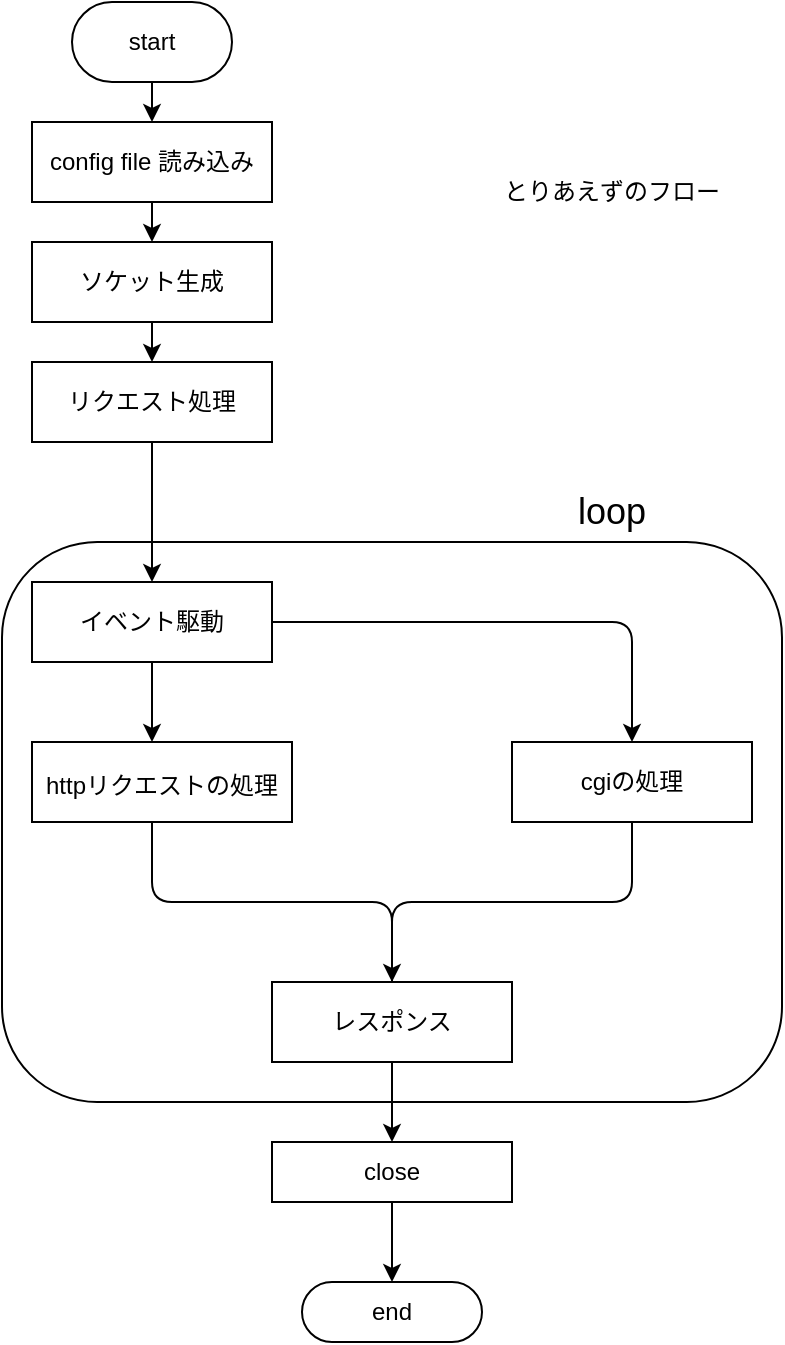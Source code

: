 <mxfile>
    <diagram id="nmI8wuwU8ikhZ6xzagHN" name="ページ1">
        <mxGraphModel dx="1262" dy="693" grid="1" gridSize="10" guides="1" tooltips="1" connect="1" arrows="1" fold="1" page="1" pageScale="1" pageWidth="850" pageHeight="1100" math="0" shadow="0">
            <root>
                <mxCell id="0"/>
                <mxCell id="1" parent="0"/>
                <mxCell id="10" value="" style="rounded=1;whiteSpace=wrap;html=1;arcSize=17;align=left;" parent="1" vertex="1">
                    <mxGeometry x="5" y="580" width="390" height="280" as="geometry"/>
                </mxCell>
                <mxCell id="4" value="" style="edgeStyle=none;html=1;" parent="1" target="3" edge="1">
                    <mxGeometry relative="1" as="geometry">
                        <mxPoint x="80" y="350" as="sourcePoint"/>
                    </mxGeometry>
                </mxCell>
                <mxCell id="3" value="config file 読み込み" style="rounded=0;whiteSpace=wrap;html=1;" parent="1" vertex="1">
                    <mxGeometry x="20" y="370" width="120" height="40" as="geometry"/>
                </mxCell>
                <mxCell id="5" value="start" style="rounded=1;whiteSpace=wrap;html=1;arcSize=50;" parent="1" vertex="1">
                    <mxGeometry x="40" y="310" width="80" height="40" as="geometry"/>
                </mxCell>
                <mxCell id="6" value="" style="endArrow=classic;html=1;exitX=0.5;exitY=1;exitDx=0;exitDy=0;entryX=0.5;entryY=0;entryDx=0;entryDy=0;" parent="1" source="3" target="7" edge="1">
                    <mxGeometry width="50" height="50" relative="1" as="geometry">
                        <mxPoint x="80" y="470" as="sourcePoint"/>
                        <mxPoint x="80" y="440" as="targetPoint"/>
                    </mxGeometry>
                </mxCell>
                <mxCell id="7" value="ソケット生成" style="rounded=0;whiteSpace=wrap;html=1;" parent="1" vertex="1">
                    <mxGeometry x="20" y="430" width="120" height="40" as="geometry"/>
                </mxCell>
                <mxCell id="8" value="" style="endArrow=classic;html=1;exitX=0.5;exitY=1;exitDx=0;exitDy=0;" parent="1" source="7" edge="1">
                    <mxGeometry width="50" height="50" relative="1" as="geometry">
                        <mxPoint x="170" y="630" as="sourcePoint"/>
                        <mxPoint x="80" y="490" as="targetPoint"/>
                    </mxGeometry>
                </mxCell>
                <mxCell id="9" value="リクエスト処理" style="rounded=0;whiteSpace=wrap;html=1;" parent="1" vertex="1">
                    <mxGeometry x="20" y="490" width="120" height="40" as="geometry"/>
                </mxCell>
                <mxCell id="11" value="&lt;font style=&quot;font-size: 18px;&quot;&gt;loop&lt;/font&gt;" style="text;html=1;strokeColor=none;fillColor=none;align=center;verticalAlign=middle;whiteSpace=wrap;rounded=0;" parent="1" vertex="1">
                    <mxGeometry x="275" y="550" width="70" height="30" as="geometry"/>
                </mxCell>
                <mxCell id="15" value="" style="edgeStyle=none;html=1;" parent="1" edge="1">
                    <mxGeometry relative="1" as="geometry">
                        <mxPoint x="80" y="530" as="sourcePoint"/>
                        <mxPoint x="80" y="600" as="targetPoint"/>
                    </mxGeometry>
                </mxCell>
                <mxCell id="16" value="イベント駆動" style="rounded=0;whiteSpace=wrap;html=1;" parent="1" vertex="1">
                    <mxGeometry x="20" y="600" width="120" height="40" as="geometry"/>
                </mxCell>
                <mxCell id="19" value="" style="endArrow=classic;html=1;fontSize=18;exitX=0.5;exitY=1;exitDx=0;exitDy=0;" parent="1" source="16" edge="1">
                    <mxGeometry width="50" height="50" relative="1" as="geometry">
                        <mxPoint x="220" y="510" as="sourcePoint"/>
                        <mxPoint x="80" y="680" as="targetPoint"/>
                    </mxGeometry>
                </mxCell>
                <mxCell id="20" value="&lt;font style=&quot;font-size: 12px;&quot;&gt;httpリクエストの処理&lt;/font&gt;" style="rounded=0;whiteSpace=wrap;html=1;fontSize=18;" parent="1" vertex="1">
                    <mxGeometry x="20" y="680" width="130" height="40" as="geometry"/>
                </mxCell>
                <mxCell id="21" value="" style="endArrow=classic;html=1;fontSize=12;exitX=1;exitY=0.5;exitDx=0;exitDy=0;" parent="1" source="16" target="22" edge="1">
                    <mxGeometry width="50" height="50" relative="1" as="geometry">
                        <mxPoint x="170" y="620" as="sourcePoint"/>
                        <mxPoint x="320" y="670" as="targetPoint"/>
                        <Array as="points">
                            <mxPoint x="320" y="620"/>
                        </Array>
                    </mxGeometry>
                </mxCell>
                <mxCell id="22" value="cgiの処理" style="rounded=0;whiteSpace=wrap;html=1;fontSize=12;" parent="1" vertex="1">
                    <mxGeometry x="260" y="680" width="120" height="40" as="geometry"/>
                </mxCell>
                <mxCell id="24" value="" style="endArrow=classic;html=1;fontSize=12;" parent="1" edge="1">
                    <mxGeometry width="50" height="50" relative="1" as="geometry">
                        <mxPoint x="80" y="720" as="sourcePoint"/>
                        <mxPoint x="200" y="800" as="targetPoint"/>
                        <Array as="points">
                            <mxPoint x="80" y="760"/>
                            <mxPoint x="200" y="760"/>
                        </Array>
                    </mxGeometry>
                </mxCell>
                <mxCell id="25" value="レスポンス" style="rounded=0;whiteSpace=wrap;html=1;fontSize=12;" parent="1" vertex="1">
                    <mxGeometry x="140" y="800" width="120" height="40" as="geometry"/>
                </mxCell>
                <mxCell id="26" value="" style="endArrow=none;html=1;fontSize=12;entryX=0.5;entryY=1;entryDx=0;entryDy=0;" parent="1" target="22" edge="1">
                    <mxGeometry width="50" height="50" relative="1" as="geometry">
                        <mxPoint x="200" y="800" as="sourcePoint"/>
                        <mxPoint x="560" y="710" as="targetPoint"/>
                        <Array as="points">
                            <mxPoint x="200" y="760"/>
                            <mxPoint x="320" y="760"/>
                        </Array>
                    </mxGeometry>
                </mxCell>
                <mxCell id="27" value="" style="endArrow=classic;html=1;fontSize=12;exitX=0.5;exitY=0.929;exitDx=0;exitDy=0;exitPerimeter=0;" parent="1" source="10" target="28" edge="1">
                    <mxGeometry width="50" height="50" relative="1" as="geometry">
                        <mxPoint x="510" y="760" as="sourcePoint"/>
                        <mxPoint x="200" y="900" as="targetPoint"/>
                    </mxGeometry>
                </mxCell>
                <mxCell id="28" value="close" style="rounded=0;whiteSpace=wrap;html=1;fontSize=12;" parent="1" vertex="1">
                    <mxGeometry x="140" y="880" width="120" height="30" as="geometry"/>
                </mxCell>
                <mxCell id="29" value="" style="endArrow=classic;html=1;fontSize=12;exitX=0.5;exitY=1;exitDx=0;exitDy=0;" parent="1" source="28" target="30" edge="1">
                    <mxGeometry width="50" height="50" relative="1" as="geometry">
                        <mxPoint x="510" y="760" as="sourcePoint"/>
                        <mxPoint x="200" y="960" as="targetPoint"/>
                    </mxGeometry>
                </mxCell>
                <mxCell id="30" value="end" style="rounded=1;whiteSpace=wrap;html=1;fontSize=12;arcSize=50;" parent="1" vertex="1">
                    <mxGeometry x="155" y="950" width="90" height="30" as="geometry"/>
                </mxCell>
                <mxCell id="32" value="とりあえずのフロー" style="text;html=1;strokeColor=none;fillColor=none;align=center;verticalAlign=middle;whiteSpace=wrap;rounded=0;fontSize=12;" parent="1" vertex="1">
                    <mxGeometry x="250" y="390" width="120" height="30" as="geometry"/>
                </mxCell>
            </root>
        </mxGraphModel>
    </diagram>
</mxfile>